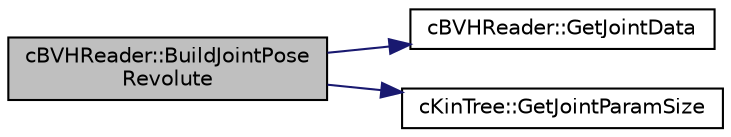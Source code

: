 digraph "cBVHReader::BuildJointPoseRevolute"
{
 // LATEX_PDF_SIZE
  edge [fontname="Helvetica",fontsize="10",labelfontname="Helvetica",labelfontsize="10"];
  node [fontname="Helvetica",fontsize="10",shape=record];
  rankdir="LR";
  Node1 [label="cBVHReader::BuildJointPose\lRevolute",height=0.2,width=0.4,color="black", fillcolor="grey75", style="filled", fontcolor="black",tooltip=" "];
  Node1 -> Node2 [color="midnightblue",fontsize="10",style="solid",fontname="Helvetica"];
  Node2 [label="cBVHReader::GetJointData",height=0.2,width=0.4,color="black", fillcolor="white", style="filled",URL="$classc_b_v_h_reader.html#a533017ceff68ac1c102f7bad5b52c607",tooltip=" "];
  Node1 -> Node3 [color="midnightblue",fontsize="10",style="solid",fontname="Helvetica"];
  Node3 [label="cKinTree::GetJointParamSize",height=0.2,width=0.4,color="black", fillcolor="white", style="filled",URL="$classc_kin_tree.html#a9c308e9e4654d96bcc47ba02770a06ea",tooltip=" "];
}
